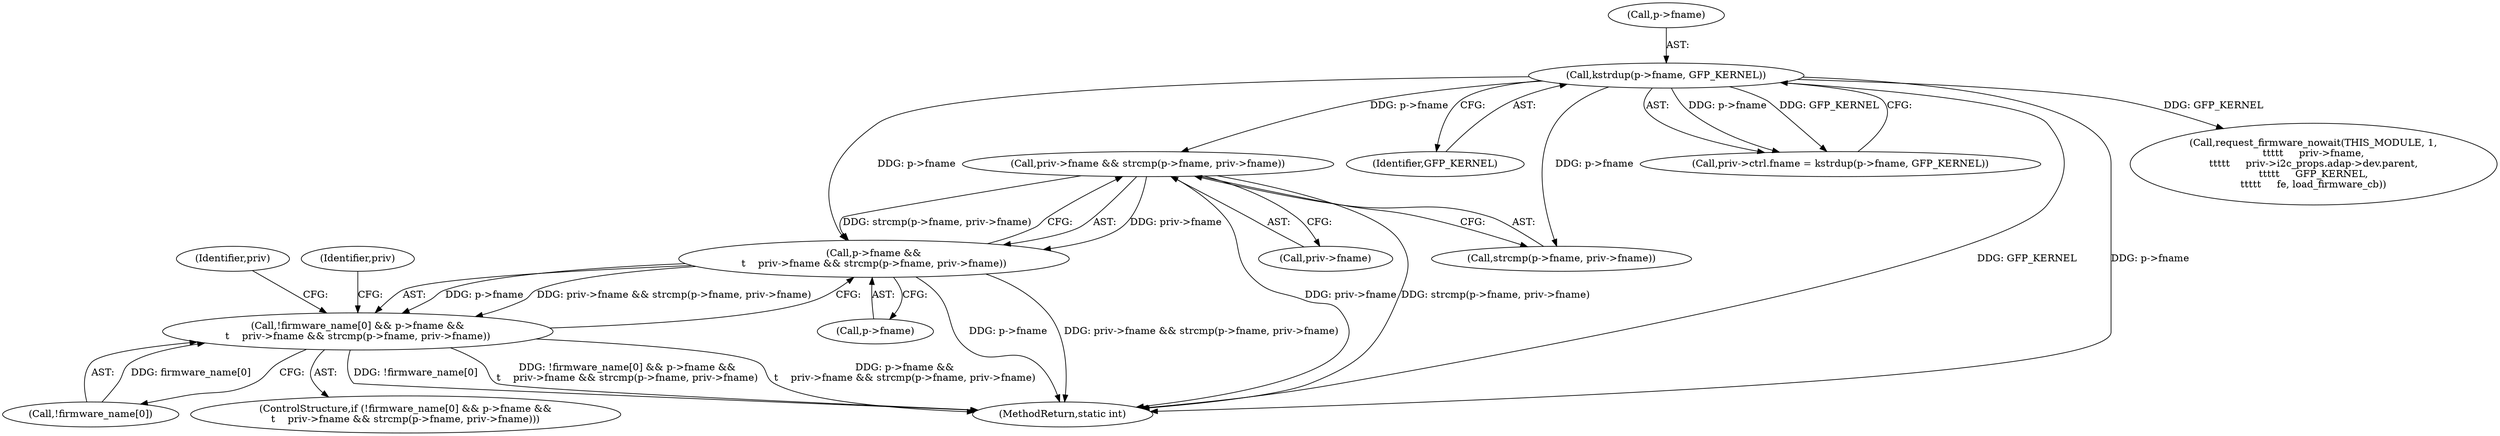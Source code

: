 digraph "0_linux_8dfbcc4351a0b6d2f2d77f367552f48ffefafe18@API" {
"1000188" [label="(Call,priv->fname && strcmp(p->fname, priv->fname))"];
"1000162" [label="(Call,kstrdup(p->fname, GFP_KERNEL))"];
"1000184" [label="(Call,p->fname &&\n\t    priv->fname && strcmp(p->fname, priv->fname))"];
"1000179" [label="(Call,!firmware_name[0] && p->fname &&\n\t    priv->fname && strcmp(p->fname, priv->fname))"];
"1000163" [label="(Call,p->fname)"];
"1000205" [label="(Identifier,priv)"];
"1000166" [label="(Identifier,GFP_KERNEL)"];
"1000189" [label="(Call,priv->fname)"];
"1000192" [label="(Call,strcmp(p->fname, priv->fname))"];
"1000156" [label="(Call,priv->ctrl.fname = kstrdup(p->fname, GFP_KERNEL))"];
"1000188" [label="(Call,priv->fname && strcmp(p->fname, priv->fname))"];
"1000180" [label="(Call,!firmware_name[0])"];
"1000179" [label="(Call,!firmware_name[0] && p->fname &&\n\t    priv->fname && strcmp(p->fname, priv->fname))"];
"1000291" [label="(MethodReturn,static int)"];
"1000162" [label="(Call,kstrdup(p->fname, GFP_KERNEL))"];
"1000245" [label="(Call,request_firmware_nowait(THIS_MODULE, 1,\n\t\t\t\t\t     priv->fname,\n\t\t\t\t\t     priv->i2c_props.adap->dev.parent,\n\t\t\t\t\t     GFP_KERNEL,\n\t\t\t\t\t     fe, load_firmware_cb))"];
"1000185" [label="(Call,p->fname)"];
"1000200" [label="(Identifier,priv)"];
"1000184" [label="(Call,p->fname &&\n\t    priv->fname && strcmp(p->fname, priv->fname))"];
"1000178" [label="(ControlStructure,if (!firmware_name[0] && p->fname &&\n\t    priv->fname && strcmp(p->fname, priv->fname)))"];
"1000188" -> "1000184"  [label="AST: "];
"1000188" -> "1000189"  [label="CFG: "];
"1000188" -> "1000192"  [label="CFG: "];
"1000189" -> "1000188"  [label="AST: "];
"1000192" -> "1000188"  [label="AST: "];
"1000184" -> "1000188"  [label="CFG: "];
"1000188" -> "1000291"  [label="DDG: priv->fname"];
"1000188" -> "1000291"  [label="DDG: strcmp(p->fname, priv->fname)"];
"1000188" -> "1000184"  [label="DDG: priv->fname"];
"1000188" -> "1000184"  [label="DDG: strcmp(p->fname, priv->fname)"];
"1000162" -> "1000188"  [label="DDG: p->fname"];
"1000162" -> "1000156"  [label="AST: "];
"1000162" -> "1000166"  [label="CFG: "];
"1000163" -> "1000162"  [label="AST: "];
"1000166" -> "1000162"  [label="AST: "];
"1000156" -> "1000162"  [label="CFG: "];
"1000162" -> "1000291"  [label="DDG: GFP_KERNEL"];
"1000162" -> "1000291"  [label="DDG: p->fname"];
"1000162" -> "1000156"  [label="DDG: p->fname"];
"1000162" -> "1000156"  [label="DDG: GFP_KERNEL"];
"1000162" -> "1000184"  [label="DDG: p->fname"];
"1000162" -> "1000192"  [label="DDG: p->fname"];
"1000162" -> "1000245"  [label="DDG: GFP_KERNEL"];
"1000184" -> "1000179"  [label="AST: "];
"1000184" -> "1000185"  [label="CFG: "];
"1000185" -> "1000184"  [label="AST: "];
"1000179" -> "1000184"  [label="CFG: "];
"1000184" -> "1000291"  [label="DDG: p->fname"];
"1000184" -> "1000291"  [label="DDG: priv->fname && strcmp(p->fname, priv->fname)"];
"1000184" -> "1000179"  [label="DDG: p->fname"];
"1000184" -> "1000179"  [label="DDG: priv->fname && strcmp(p->fname, priv->fname)"];
"1000179" -> "1000178"  [label="AST: "];
"1000179" -> "1000180"  [label="CFG: "];
"1000180" -> "1000179"  [label="AST: "];
"1000200" -> "1000179"  [label="CFG: "];
"1000205" -> "1000179"  [label="CFG: "];
"1000179" -> "1000291"  [label="DDG: !firmware_name[0] && p->fname &&\n\t    priv->fname && strcmp(p->fname, priv->fname)"];
"1000179" -> "1000291"  [label="DDG: p->fname &&\n\t    priv->fname && strcmp(p->fname, priv->fname)"];
"1000179" -> "1000291"  [label="DDG: !firmware_name[0]"];
"1000180" -> "1000179"  [label="DDG: firmware_name[0]"];
}
